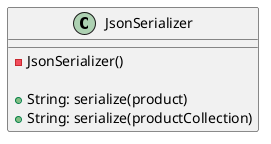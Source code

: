 @startuml
'https://plantuml.com/class-diagram

class JsonSerializer {
    -JsonSerializer()

    +String: serialize(product)
    +String: serialize(productCollection)

}

@enduml